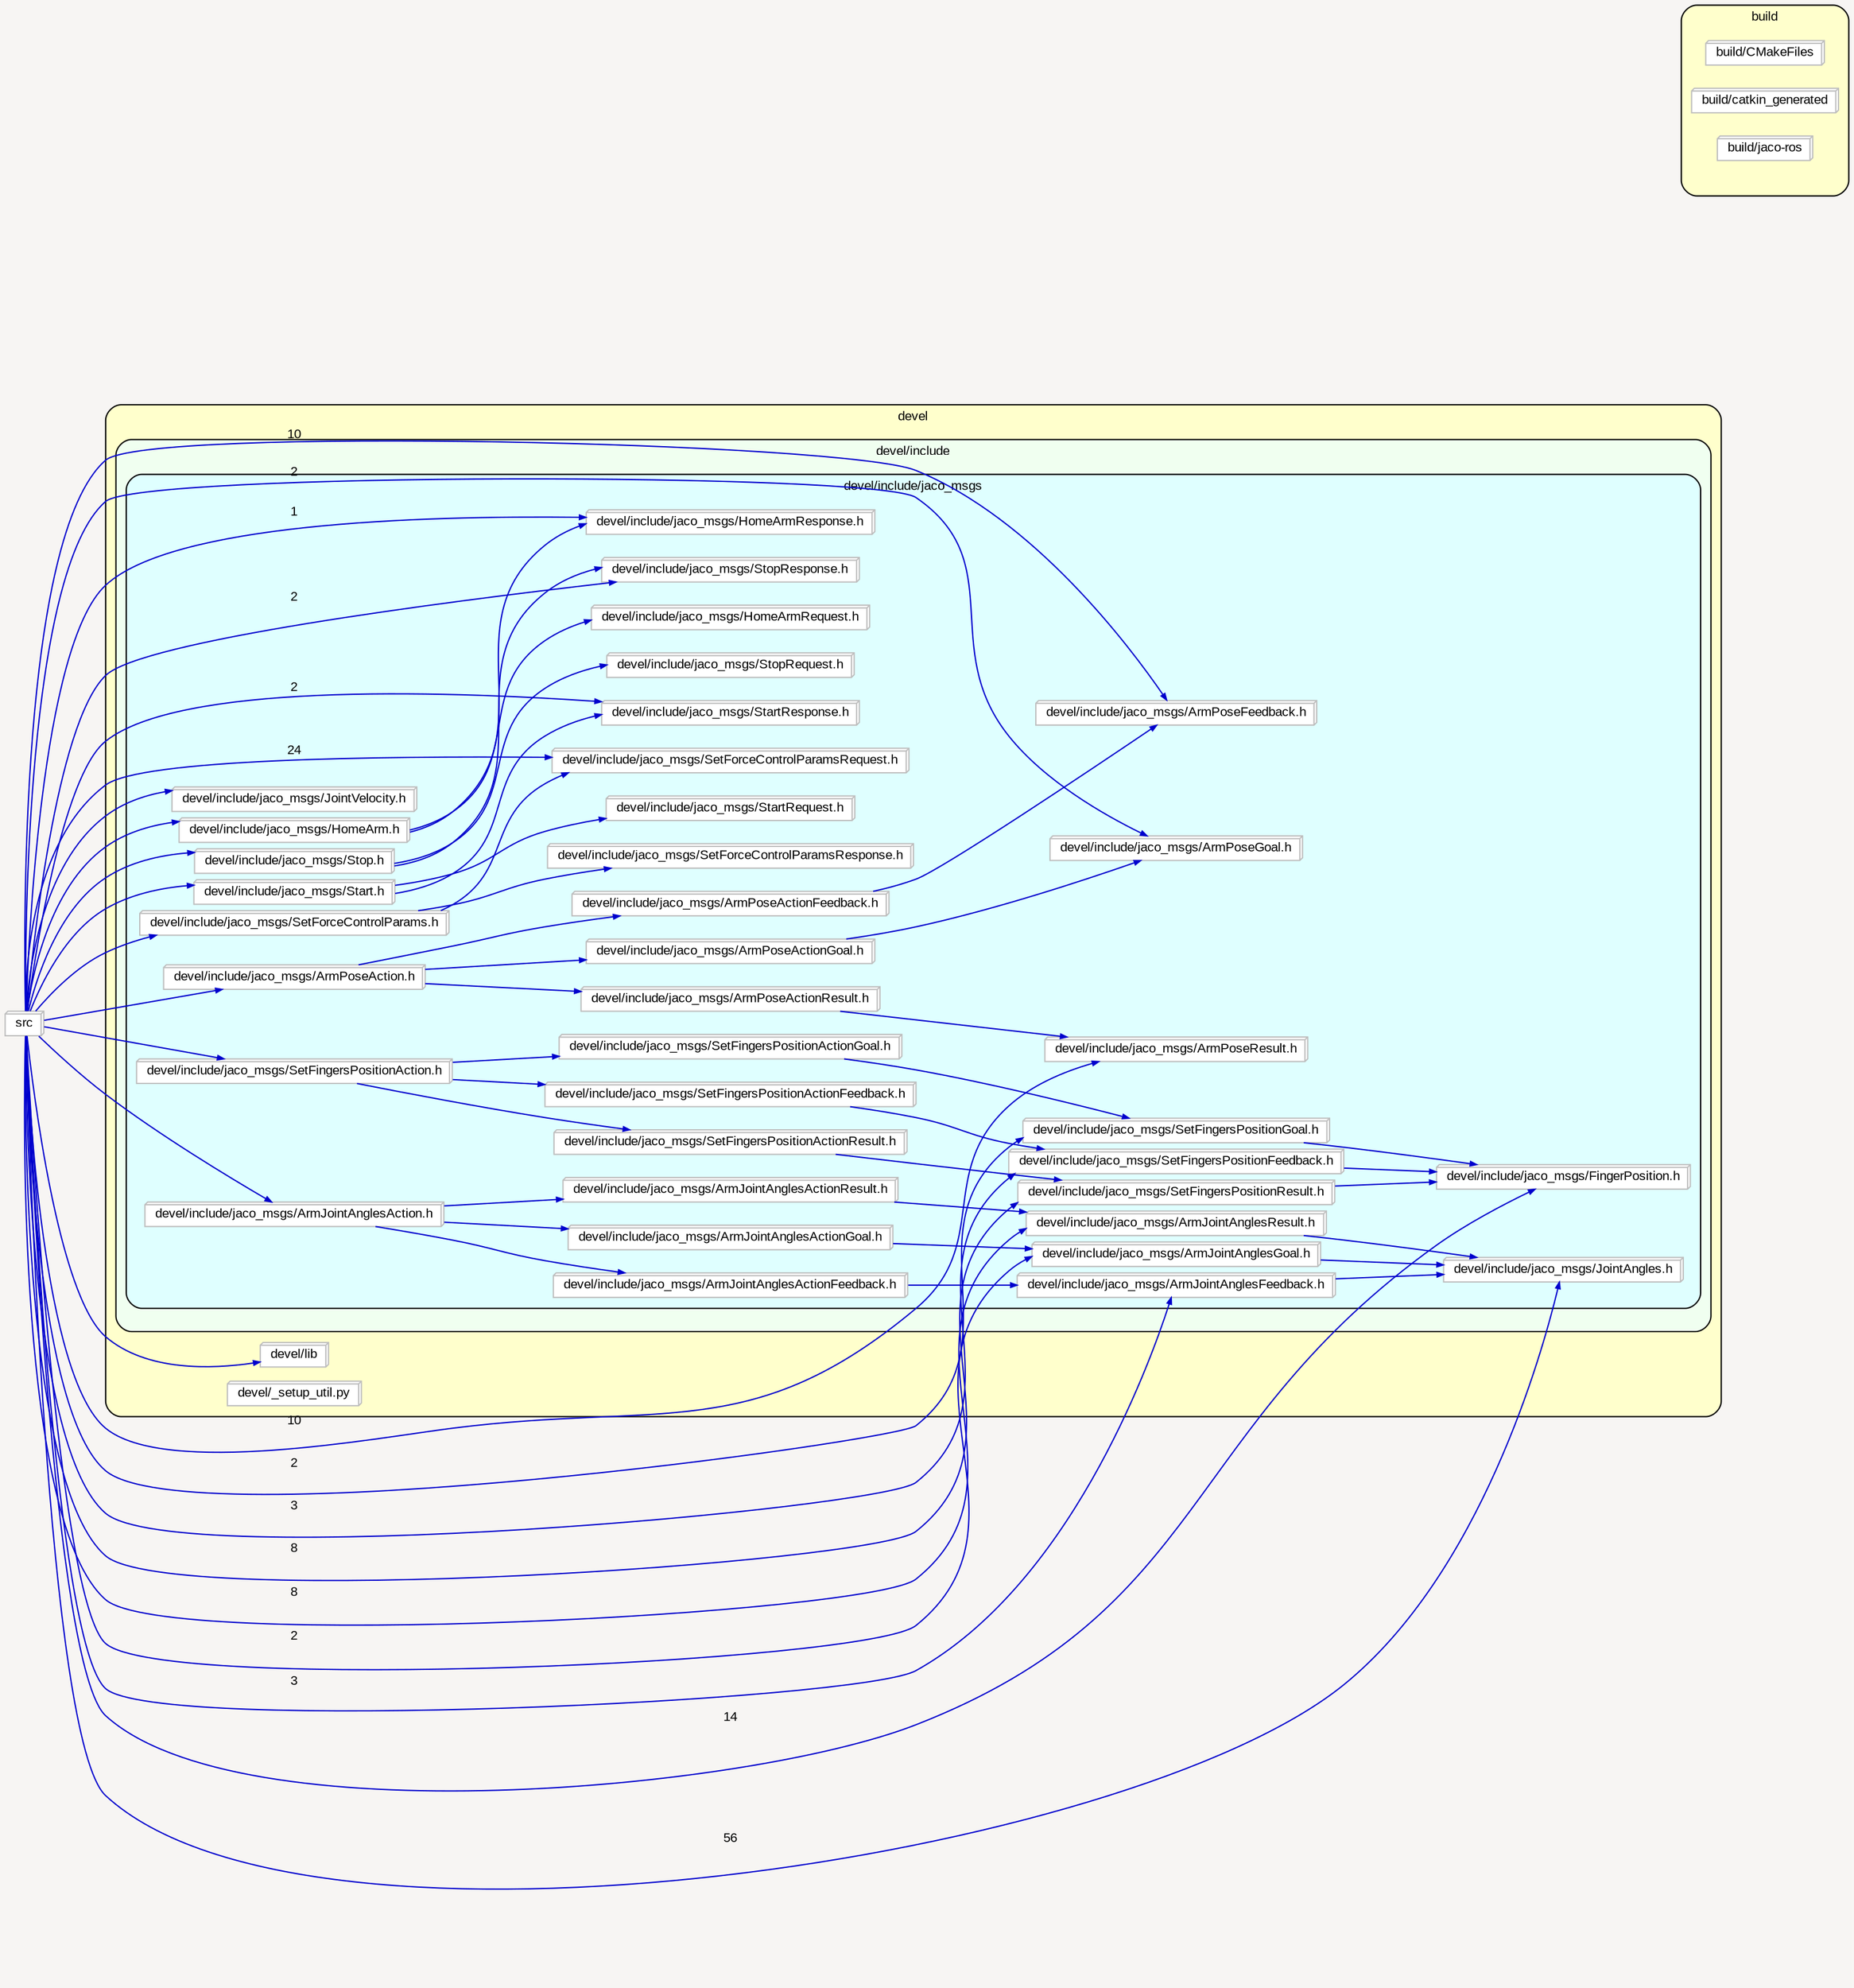 digraph "" {
  graph [pack="true", packmode="clust", ranksep="1.0", style="rounded,filled", bgcolor="#F7F5F3", fontname="Arial", fontsize="10", label="", compound="true", fillcolor="#FFFFCC", rankdir="LR"];
  node [shape="rectangle", node_initialized="no", fixedsize="false", style="filled", color="grey", fontname="Arial", fontsize="10", width="0.0", height="0.0", fillcolor="white", label="", compound="true"];
  edge [arrowtail="none", dir="forward", arrowhead="normal", fontcolor="black", arrowsize="0.5", ltail="", lhead="", color="black", fontname="Arial", fontsize="10", label="", compound="true"];
  subgraph "cluster_1" {
    graph [label="devel", fillcolor="#FFFFCC"];
    subgraph "cluster_4" {
      graph [label="devel/include", fillcolor="#F0FFF0"];
      subgraph "cluster_5" {
        graph [label="devel/include/jaco_msgs", fillcolor="#DFFFFF"];
        __N6 [shape="box3d", style="filled", color="#bebebe", label="devel/include/jaco_msgs/ArmJointAnglesResult.h", fillcolor="#ffffff"];
        __N7 [shape="box3d", style="filled", color="#bebebe", label="devel/include/jaco_msgs/JointAngles.h", fillcolor="#ffffff"];
        __N8 [shape="box3d", style="filled", color="#bebebe", label="devel/include/jaco_msgs/ArmPoseAction.h", fillcolor="#ffffff"];
        __N9 [shape="box3d", style="filled", color="#bebebe", label="devel/include/jaco_msgs/ArmJointAnglesFeedback.h", fillcolor="#ffffff"];
        __N10 [shape="box3d", style="filled", color="#bebebe", label="devel/include/jaco_msgs/SetFingersPositionAction.h", fillcolor="#ffffff"];
        __N11 [shape="box3d", style="filled", color="#bebebe", label="devel/include/jaco_msgs/HomeArm.h", fillcolor="#ffffff"];
        __N12 [shape="box3d", style="filled", color="#bebebe", label="devel/include/jaco_msgs/HomeArmResponse.h", fillcolor="#ffffff"];
        __N13 [shape="box3d", style="filled", color="#bebebe", label="devel/include/jaco_msgs/ArmPoseResult.h", fillcolor="#ffffff"];
        __N14 [shape="box3d", style="filled", color="#bebebe", label="devel/include/jaco_msgs/SetFingersPositionFeedback.h", fillcolor="#ffffff"];
        __N15 [shape="box3d", style="filled", color="#bebebe", label="devel/include/jaco_msgs/Start.h", fillcolor="#ffffff"];
        __N16 [shape="box3d", style="filled", color="#bebebe", label="devel/include/jaco_msgs/SetFingersPositionGoal.h", fillcolor="#ffffff"];
        __N17 [shape="box3d", style="filled", color="#bebebe", label="devel/include/jaco_msgs/StopResponse.h", fillcolor="#ffffff"];
        __N18 [shape="box3d", style="filled", color="#bebebe", label="devel/include/jaco_msgs/StartResponse.h", fillcolor="#ffffff"];
        __N19 [shape="box3d", style="filled", color="#bebebe", label="devel/include/jaco_msgs/Stop.h", fillcolor="#ffffff"];
        __N20 [shape="box3d", style="filled", color="#bebebe", label="devel/include/jaco_msgs/ArmJointAnglesGoal.h", fillcolor="#ffffff"];
        __N21 [shape="box3d", style="filled", color="#bebebe", label="devel/include/jaco_msgs/SetForceControlParamsRequest.h", fillcolor="#ffffff"];
        __N22 [shape="box3d", style="filled", color="#bebebe", label="devel/include/jaco_msgs/ArmJointAnglesAction.h", fillcolor="#ffffff"];
        __N23 [shape="box3d", style="filled", color="#bebebe", label="devel/include/jaco_msgs/FingerPosition.h", fillcolor="#ffffff"];
        __N24 [shape="box3d", style="filled", color="#bebebe", label="devel/include/jaco_msgs/SetFingersPositionResult.h", fillcolor="#ffffff"];
        __N25 [shape="box3d", style="filled", color="#bebebe", label="devel/include/jaco_msgs/SetForceControlParams.h", fillcolor="#ffffff"];
        __N26 [shape="box3d", style="filled", color="#bebebe", label="devel/include/jaco_msgs/ArmPoseFeedback.h", fillcolor="#ffffff"];
        __N27 [shape="box3d", style="filled", color="#bebebe", label="devel/include/jaco_msgs/ArmPoseGoal.h", fillcolor="#ffffff"];
        __N28 [shape="box3d", style="filled", color="#bebebe", label="devel/include/jaco_msgs/JointVelocity.h", fillcolor="#ffffff"];
        __N29 [shape="box3d", style="filled", color="#bebebe", label="devel/include/jaco_msgs/ArmPoseActionGoal.h", fillcolor="#ffffff"];
        __N30 [shape="box3d", style="filled", color="#bebebe", label="devel/include/jaco_msgs/ArmJointAnglesActionFeedback.h", fillcolor="#ffffff"];
        __N31 [shape="box3d", style="filled", color="#bebebe", label="devel/include/jaco_msgs/ArmPoseActionResult.h", fillcolor="#ffffff"];
        __N32 [shape="box3d", style="filled", color="#bebebe", label="devel/include/jaco_msgs/ArmPoseActionFeedback.h", fillcolor="#ffffff"];
        __N33 [shape="box3d", style="filled", color="#bebebe", label="devel/include/jaco_msgs/ArmJointAnglesActionGoal.h", fillcolor="#ffffff"];
        __N34 [shape="box3d", style="filled", color="#bebebe", label="devel/include/jaco_msgs/SetFingersPositionActionFeedback.h", fillcolor="#ffffff"];
        __N35 [shape="box3d", style="filled", color="#bebebe", label="devel/include/jaco_msgs/SetFingersPositionActionResult.h", fillcolor="#ffffff"];
        __N36 [shape="box3d", style="filled", color="#bebebe", label="devel/include/jaco_msgs/SetFingersPositionActionGoal.h", fillcolor="#ffffff"];
        __N37 [shape="box3d", style="filled", color="#bebebe", label="devel/include/jaco_msgs/HomeArmRequest.h", fillcolor="#ffffff"];
        __N38 [shape="box3d", style="filled", color="#bebebe", label="devel/include/jaco_msgs/StartRequest.h", fillcolor="#ffffff"];
        __N39 [shape="box3d", style="filled", color="#bebebe", label="devel/include/jaco_msgs/StopRequest.h", fillcolor="#ffffff"];
        __N40 [shape="box3d", style="filled", color="#bebebe", label="devel/include/jaco_msgs/ArmJointAnglesActionResult.h", fillcolor="#ffffff"];
        __N41 [shape="box3d", style="filled", color="#bebebe", label="devel/include/jaco_msgs/SetForceControlParamsResponse.h", fillcolor="#ffffff"];
        __N43 [shape="none", style="invis,none", label=""];
        __N6 -> __N7 [arrowtail="none", dir="forward", arrowhead="normal", color="#0000cd", label="4"];
        __N29 -> __N27 [arrowtail="none", dir="forward", arrowhead="normal", color="#0000cd", label="5"];
        __N30 -> __N9 [arrowtail="none", dir="forward", arrowhead="normal", color="#0000cd", label="5"];
        __N8 -> __N29 [arrowtail="none", dir="forward", arrowhead="normal", color="#0000cd", label="4"];
        __N8 -> __N31 [arrowtail="none", dir="forward", arrowhead="normal", color="#0000cd", label="5"];
        __N8 -> __N32 [arrowtail="none", dir="forward", arrowhead="normal", color="#0000cd", label="5"];
        __N9 -> __N7 [arrowtail="none", dir="forward", arrowhead="normal", color="#0000cd", label="4"];
        __N33 -> __N20 [arrowtail="none", dir="forward", arrowhead="normal", color="#0000cd", label="5"];
        __N10 -> __N34 [arrowtail="none", dir="forward", arrowhead="normal", color="#0000cd", label="5"];
        __N10 -> __N35 [arrowtail="none", dir="forward", arrowhead="normal", color="#0000cd", label="5"];
        __N10 -> __N36 [arrowtail="none", dir="forward", arrowhead="normal", color="#0000cd", label="4"];
        __N11 -> __N37 [arrowtail="none", dir="forward", arrowhead="normal", color="#0000cd", label="4"];
        __N11 -> __N12 [arrowtail="none", dir="forward", arrowhead="normal", color="#0000cd", label="4"];
        __N34 -> __N14 [arrowtail="none", dir="forward", arrowhead="normal", color="#0000cd", label="5"];
        __N14 -> __N23 [arrowtail="none", dir="forward", arrowhead="normal", color="#0000cd", label="4"];
        __N15 -> __N38 [arrowtail="none", dir="forward", arrowhead="normal", color="#0000cd", label="4"];
        __N15 -> __N18 [arrowtail="none", dir="forward", arrowhead="normal", color="#0000cd", label="4"];
        __N35 -> __N24 [arrowtail="none", dir="forward", arrowhead="normal", color="#0000cd", label="5"];
        __N16 -> __N23 [arrowtail="none", dir="forward", arrowhead="normal", color="#0000cd", label="4"];
        __N31 -> __N13 [arrowtail="none", dir="forward", arrowhead="normal", color="#0000cd", label="5"];
        __N19 -> __N17 [arrowtail="none", dir="forward", arrowhead="normal", color="#0000cd", label="4"];
        __N19 -> __N39 [arrowtail="none", dir="forward", arrowhead="normal", color="#0000cd", label="4"];
        __N20 -> __N7 [arrowtail="none", dir="forward", arrowhead="normal", color="#0000cd", label="4"];
        __N22 -> __N30 [arrowtail="none", dir="forward", arrowhead="normal", color="#0000cd", label="5"];
        __N22 -> __N33 [arrowtail="none", dir="forward", arrowhead="normal", color="#0000cd", label="4"];
        __N22 -> __N40 [arrowtail="none", dir="forward", arrowhead="normal", color="#0000cd", label="5"];
        __N40 -> __N6 [arrowtail="none", dir="forward", arrowhead="normal", color="#0000cd", label="5"];
        __N24 -> __N23 [arrowtail="none", dir="forward", arrowhead="normal", color="#0000cd", label="4"];
        __N25 -> __N21 [arrowtail="none", dir="forward", arrowhead="normal", color="#0000cd", label="4"];
        __N25 -> __N41 [arrowtail="none", dir="forward", arrowhead="normal", color="#0000cd", label="4"];
        __N32 -> __N26 [arrowtail="none", dir="forward", arrowhead="normal", color="#0000cd", label="5"];
        __N36 -> __N16 [arrowtail="none", dir="forward", arrowhead="normal", color="#0000cd", label="5"];
      }
      __N49 [shape="none", style="invis,none", label=""];
    }
    __N2 [shape="box3d", style="filled", color="#bebebe", label="devel/lib", fillcolor="#ffffff"];
    __N42 [shape="none", style="invis,none", label=""];
    __N46 [shape="box3d", style="filled", color="#bebebe", label="devel/_setup_util.py", fillcolor="#ffffff"];
  }
  subgraph "cluster_44" {
    graph [label="build", fillcolor="#FFFFCC"];
    __N45 [shape="box3d", style="filled", color="#bebebe", label="build/CMakeFiles", fillcolor="#ffffff"];
    __N47 [shape="box3d", style="filled", color="#bebebe", label="build/catkin_generated", fillcolor="#ffffff"];
    __N48 [shape="box3d", style="filled", color="#bebebe", label="build/jaco-ros", fillcolor="#ffffff"];
    __N50 [shape="none", style="invis,none", label=""];
  }
  __N3 [shape="box3d", style="filled", color="#bebebe", label="src", fillcolor="#ffffff"];
  __N3 -> __N2 [arrowtail="none", dir="forward", arrowhead="normal", color="#0000cd", label="48"];
  __N3 -> __N6 [arrowtail="none", dir="forward", arrowhead="normal", color="#0000cd", label="8"];
  __N3 -> __N7 [arrowtail="none", dir="forward", arrowhead="normal", color="#0000cd", label="56"];
  __N3 -> __N8 [arrowtail="none", dir="forward", arrowhead="normal", color="#0000cd", label="1"];
  __N3 -> __N9 [arrowtail="none", dir="forward", arrowhead="normal", color="#0000cd", label="3"];
  __N3 -> __N10 [arrowtail="none", dir="forward", arrowhead="normal", color="#0000cd", label="1"];
  __N3 -> __N11 [arrowtail="none", dir="forward", arrowhead="normal", color="#0000cd", label="5"];
  __N3 -> __N12 [arrowtail="none", dir="forward", arrowhead="normal", color="#0000cd", label="1"];
  __N3 -> __N13 [arrowtail="none", dir="forward", arrowhead="normal", color="#0000cd", label="10"];
  __N3 -> __N14 [arrowtail="none", dir="forward", arrowhead="normal", color="#0000cd", label="3"];
  __N3 -> __N15 [arrowtail="none", dir="forward", arrowhead="normal", color="#0000cd", label="9"];
  __N3 -> __N16 [arrowtail="none", dir="forward", arrowhead="normal", color="#0000cd", label="2"];
  __N3 -> __N17 [arrowtail="none", dir="forward", arrowhead="normal", color="#0000cd", label="2"];
  __N3 -> __N18 [arrowtail="none", dir="forward", arrowhead="normal", color="#0000cd", label="2"];
  __N3 -> __N19 [arrowtail="none", dir="forward", arrowhead="normal", color="#0000cd", label="9"];
  __N3 -> __N20 [arrowtail="none", dir="forward", arrowhead="normal", color="#0000cd", label="2"];
  __N3 -> __N21 [arrowtail="none", dir="forward", arrowhead="normal", color="#0000cd", label="24"];
  __N3 -> __N22 [arrowtail="none", dir="forward", arrowhead="normal", color="#0000cd", label="1"];
  __N3 -> __N23 [arrowtail="none", dir="forward", arrowhead="normal", color="#0000cd", label="14"];
  __N3 -> __N24 [arrowtail="none", dir="forward", arrowhead="normal", color="#0000cd", label="8"];
  __N3 -> __N25 [arrowtail="none", dir="forward", arrowhead="normal", color="#0000cd", label="5"];
  __N3 -> __N26 [arrowtail="none", dir="forward", arrowhead="normal", color="#0000cd", label="10"];
  __N3 -> __N27 [arrowtail="none", dir="forward", arrowhead="normal", color="#0000cd", label="2"];
  __N3 -> __N28 [arrowtail="none", dir="forward", arrowhead="normal", color="#0000cd", label="3"];
}
